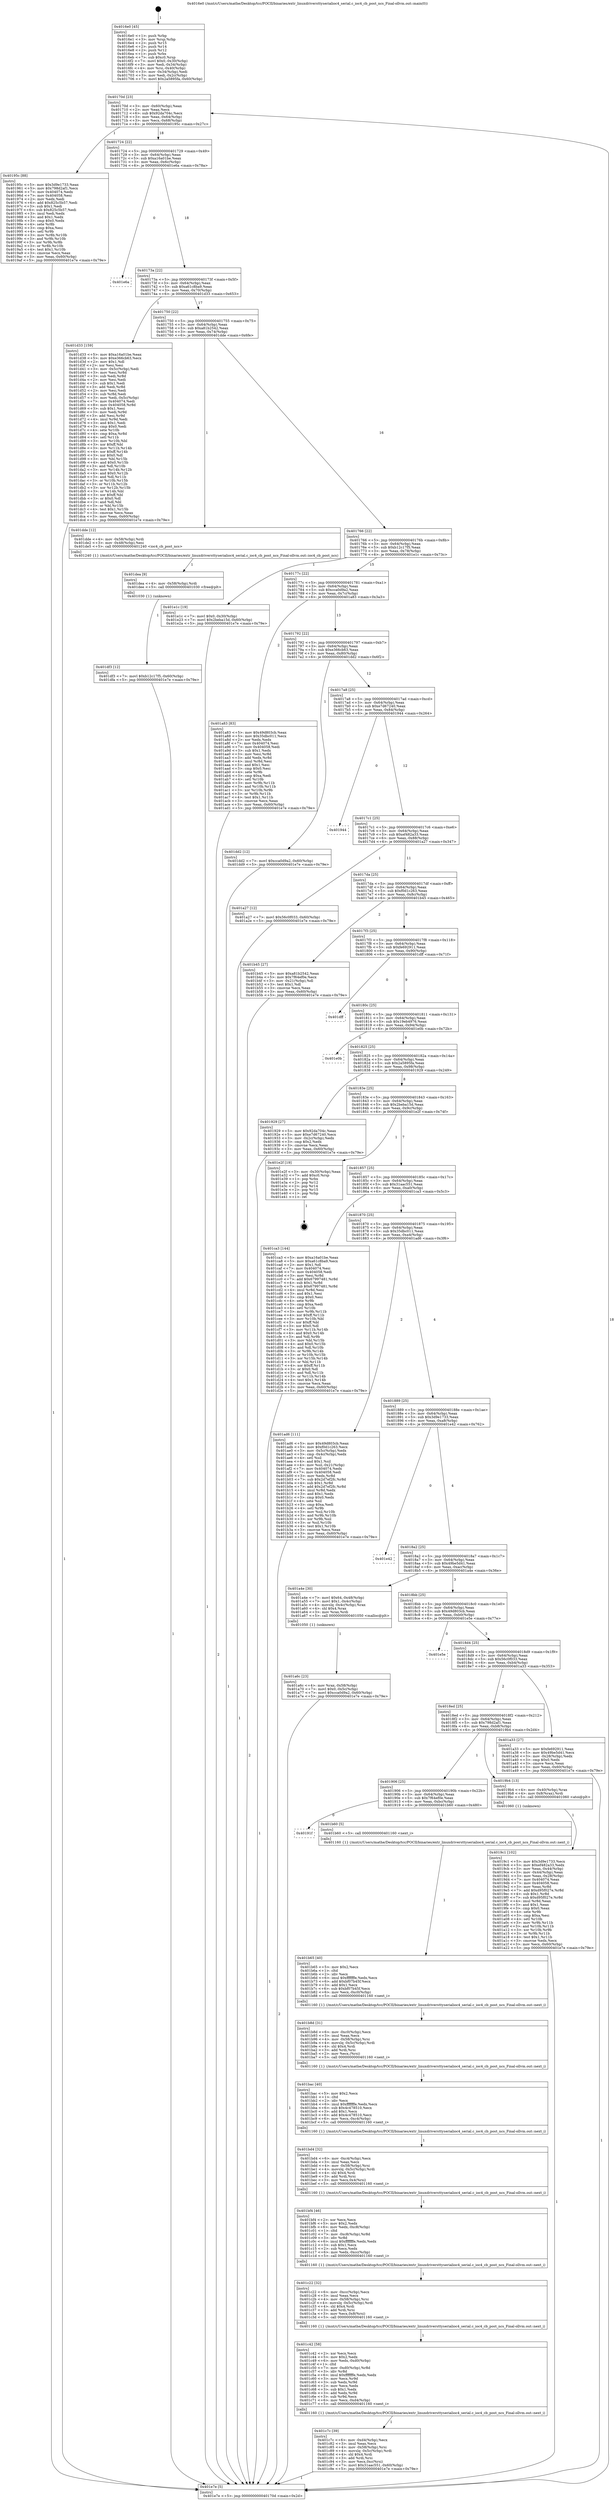 digraph "0x4016e0" {
  label = "0x4016e0 (/mnt/c/Users/mathe/Desktop/tcc/POCII/binaries/extr_linuxdriversttyserialioc4_serial.c_ioc4_cb_post_ncs_Final-ollvm.out::main(0))"
  labelloc = "t"
  node[shape=record]

  Entry [label="",width=0.3,height=0.3,shape=circle,fillcolor=black,style=filled]
  "0x40170d" [label="{
     0x40170d [23]\l
     | [instrs]\l
     &nbsp;&nbsp;0x40170d \<+3\>: mov -0x60(%rbp),%eax\l
     &nbsp;&nbsp;0x401710 \<+2\>: mov %eax,%ecx\l
     &nbsp;&nbsp;0x401712 \<+6\>: sub $0x92da704c,%ecx\l
     &nbsp;&nbsp;0x401718 \<+3\>: mov %eax,-0x64(%rbp)\l
     &nbsp;&nbsp;0x40171b \<+3\>: mov %ecx,-0x68(%rbp)\l
     &nbsp;&nbsp;0x40171e \<+6\>: je 000000000040195c \<main+0x27c\>\l
  }"]
  "0x40195c" [label="{
     0x40195c [88]\l
     | [instrs]\l
     &nbsp;&nbsp;0x40195c \<+5\>: mov $0x3d9e1733,%eax\l
     &nbsp;&nbsp;0x401961 \<+5\>: mov $0x798d2af1,%ecx\l
     &nbsp;&nbsp;0x401966 \<+7\>: mov 0x404074,%edx\l
     &nbsp;&nbsp;0x40196d \<+7\>: mov 0x404058,%esi\l
     &nbsp;&nbsp;0x401974 \<+2\>: mov %edx,%edi\l
     &nbsp;&nbsp;0x401976 \<+6\>: add $0x825c5b57,%edi\l
     &nbsp;&nbsp;0x40197c \<+3\>: sub $0x1,%edi\l
     &nbsp;&nbsp;0x40197f \<+6\>: sub $0x825c5b57,%edi\l
     &nbsp;&nbsp;0x401985 \<+3\>: imul %edi,%edx\l
     &nbsp;&nbsp;0x401988 \<+3\>: and $0x1,%edx\l
     &nbsp;&nbsp;0x40198b \<+3\>: cmp $0x0,%edx\l
     &nbsp;&nbsp;0x40198e \<+4\>: sete %r8b\l
     &nbsp;&nbsp;0x401992 \<+3\>: cmp $0xa,%esi\l
     &nbsp;&nbsp;0x401995 \<+4\>: setl %r9b\l
     &nbsp;&nbsp;0x401999 \<+3\>: mov %r8b,%r10b\l
     &nbsp;&nbsp;0x40199c \<+3\>: and %r9b,%r10b\l
     &nbsp;&nbsp;0x40199f \<+3\>: xor %r9b,%r8b\l
     &nbsp;&nbsp;0x4019a2 \<+3\>: or %r8b,%r10b\l
     &nbsp;&nbsp;0x4019a5 \<+4\>: test $0x1,%r10b\l
     &nbsp;&nbsp;0x4019a9 \<+3\>: cmovne %ecx,%eax\l
     &nbsp;&nbsp;0x4019ac \<+3\>: mov %eax,-0x60(%rbp)\l
     &nbsp;&nbsp;0x4019af \<+5\>: jmp 0000000000401e7e \<main+0x79e\>\l
  }"]
  "0x401724" [label="{
     0x401724 [22]\l
     | [instrs]\l
     &nbsp;&nbsp;0x401724 \<+5\>: jmp 0000000000401729 \<main+0x49\>\l
     &nbsp;&nbsp;0x401729 \<+3\>: mov -0x64(%rbp),%eax\l
     &nbsp;&nbsp;0x40172c \<+5\>: sub $0xa16a01be,%eax\l
     &nbsp;&nbsp;0x401731 \<+3\>: mov %eax,-0x6c(%rbp)\l
     &nbsp;&nbsp;0x401734 \<+6\>: je 0000000000401e6a \<main+0x78a\>\l
  }"]
  Exit [label="",width=0.3,height=0.3,shape=circle,fillcolor=black,style=filled,peripheries=2]
  "0x401e6a" [label="{
     0x401e6a\l
  }", style=dashed]
  "0x40173a" [label="{
     0x40173a [22]\l
     | [instrs]\l
     &nbsp;&nbsp;0x40173a \<+5\>: jmp 000000000040173f \<main+0x5f\>\l
     &nbsp;&nbsp;0x40173f \<+3\>: mov -0x64(%rbp),%eax\l
     &nbsp;&nbsp;0x401742 \<+5\>: sub $0xa61c8ba9,%eax\l
     &nbsp;&nbsp;0x401747 \<+3\>: mov %eax,-0x70(%rbp)\l
     &nbsp;&nbsp;0x40174a \<+6\>: je 0000000000401d33 \<main+0x653\>\l
  }"]
  "0x401df3" [label="{
     0x401df3 [12]\l
     | [instrs]\l
     &nbsp;&nbsp;0x401df3 \<+7\>: movl $0xb12c17f5,-0x60(%rbp)\l
     &nbsp;&nbsp;0x401dfa \<+5\>: jmp 0000000000401e7e \<main+0x79e\>\l
  }"]
  "0x401d33" [label="{
     0x401d33 [159]\l
     | [instrs]\l
     &nbsp;&nbsp;0x401d33 \<+5\>: mov $0xa16a01be,%eax\l
     &nbsp;&nbsp;0x401d38 \<+5\>: mov $0xe366cb63,%ecx\l
     &nbsp;&nbsp;0x401d3d \<+2\>: mov $0x1,%dl\l
     &nbsp;&nbsp;0x401d3f \<+2\>: xor %esi,%esi\l
     &nbsp;&nbsp;0x401d41 \<+3\>: mov -0x5c(%rbp),%edi\l
     &nbsp;&nbsp;0x401d44 \<+3\>: mov %esi,%r8d\l
     &nbsp;&nbsp;0x401d47 \<+3\>: sub %edi,%r8d\l
     &nbsp;&nbsp;0x401d4a \<+2\>: mov %esi,%edi\l
     &nbsp;&nbsp;0x401d4c \<+3\>: sub $0x1,%edi\l
     &nbsp;&nbsp;0x401d4f \<+3\>: add %edi,%r8d\l
     &nbsp;&nbsp;0x401d52 \<+2\>: mov %esi,%edi\l
     &nbsp;&nbsp;0x401d54 \<+3\>: sub %r8d,%edi\l
     &nbsp;&nbsp;0x401d57 \<+3\>: mov %edi,-0x5c(%rbp)\l
     &nbsp;&nbsp;0x401d5a \<+7\>: mov 0x404074,%edi\l
     &nbsp;&nbsp;0x401d61 \<+8\>: mov 0x404058,%r8d\l
     &nbsp;&nbsp;0x401d69 \<+3\>: sub $0x1,%esi\l
     &nbsp;&nbsp;0x401d6c \<+3\>: mov %edi,%r9d\l
     &nbsp;&nbsp;0x401d6f \<+3\>: add %esi,%r9d\l
     &nbsp;&nbsp;0x401d72 \<+4\>: imul %r9d,%edi\l
     &nbsp;&nbsp;0x401d76 \<+3\>: and $0x1,%edi\l
     &nbsp;&nbsp;0x401d79 \<+3\>: cmp $0x0,%edi\l
     &nbsp;&nbsp;0x401d7c \<+4\>: sete %r10b\l
     &nbsp;&nbsp;0x401d80 \<+4\>: cmp $0xa,%r8d\l
     &nbsp;&nbsp;0x401d84 \<+4\>: setl %r11b\l
     &nbsp;&nbsp;0x401d88 \<+3\>: mov %r10b,%bl\l
     &nbsp;&nbsp;0x401d8b \<+3\>: xor $0xff,%bl\l
     &nbsp;&nbsp;0x401d8e \<+3\>: mov %r11b,%r14b\l
     &nbsp;&nbsp;0x401d91 \<+4\>: xor $0xff,%r14b\l
     &nbsp;&nbsp;0x401d95 \<+3\>: xor $0x0,%dl\l
     &nbsp;&nbsp;0x401d98 \<+3\>: mov %bl,%r15b\l
     &nbsp;&nbsp;0x401d9b \<+4\>: and $0x0,%r15b\l
     &nbsp;&nbsp;0x401d9f \<+3\>: and %dl,%r10b\l
     &nbsp;&nbsp;0x401da2 \<+3\>: mov %r14b,%r12b\l
     &nbsp;&nbsp;0x401da5 \<+4\>: and $0x0,%r12b\l
     &nbsp;&nbsp;0x401da9 \<+3\>: and %dl,%r11b\l
     &nbsp;&nbsp;0x401dac \<+3\>: or %r10b,%r15b\l
     &nbsp;&nbsp;0x401daf \<+3\>: or %r11b,%r12b\l
     &nbsp;&nbsp;0x401db2 \<+3\>: xor %r12b,%r15b\l
     &nbsp;&nbsp;0x401db5 \<+3\>: or %r14b,%bl\l
     &nbsp;&nbsp;0x401db8 \<+3\>: xor $0xff,%bl\l
     &nbsp;&nbsp;0x401dbb \<+3\>: or $0x0,%dl\l
     &nbsp;&nbsp;0x401dbe \<+2\>: and %dl,%bl\l
     &nbsp;&nbsp;0x401dc0 \<+3\>: or %bl,%r15b\l
     &nbsp;&nbsp;0x401dc3 \<+4\>: test $0x1,%r15b\l
     &nbsp;&nbsp;0x401dc7 \<+3\>: cmovne %ecx,%eax\l
     &nbsp;&nbsp;0x401dca \<+3\>: mov %eax,-0x60(%rbp)\l
     &nbsp;&nbsp;0x401dcd \<+5\>: jmp 0000000000401e7e \<main+0x79e\>\l
  }"]
  "0x401750" [label="{
     0x401750 [22]\l
     | [instrs]\l
     &nbsp;&nbsp;0x401750 \<+5\>: jmp 0000000000401755 \<main+0x75\>\l
     &nbsp;&nbsp;0x401755 \<+3\>: mov -0x64(%rbp),%eax\l
     &nbsp;&nbsp;0x401758 \<+5\>: sub $0xa81b2542,%eax\l
     &nbsp;&nbsp;0x40175d \<+3\>: mov %eax,-0x74(%rbp)\l
     &nbsp;&nbsp;0x401760 \<+6\>: je 0000000000401dde \<main+0x6fe\>\l
  }"]
  "0x401dea" [label="{
     0x401dea [9]\l
     | [instrs]\l
     &nbsp;&nbsp;0x401dea \<+4\>: mov -0x58(%rbp),%rdi\l
     &nbsp;&nbsp;0x401dee \<+5\>: call 0000000000401030 \<free@plt\>\l
     | [calls]\l
     &nbsp;&nbsp;0x401030 \{1\} (unknown)\l
  }"]
  "0x401dde" [label="{
     0x401dde [12]\l
     | [instrs]\l
     &nbsp;&nbsp;0x401dde \<+4\>: mov -0x58(%rbp),%rdi\l
     &nbsp;&nbsp;0x401de2 \<+3\>: mov -0x48(%rbp),%esi\l
     &nbsp;&nbsp;0x401de5 \<+5\>: call 0000000000401240 \<ioc4_cb_post_ncs\>\l
     | [calls]\l
     &nbsp;&nbsp;0x401240 \{1\} (/mnt/c/Users/mathe/Desktop/tcc/POCII/binaries/extr_linuxdriversttyserialioc4_serial.c_ioc4_cb_post_ncs_Final-ollvm.out::ioc4_cb_post_ncs)\l
  }"]
  "0x401766" [label="{
     0x401766 [22]\l
     | [instrs]\l
     &nbsp;&nbsp;0x401766 \<+5\>: jmp 000000000040176b \<main+0x8b\>\l
     &nbsp;&nbsp;0x40176b \<+3\>: mov -0x64(%rbp),%eax\l
     &nbsp;&nbsp;0x40176e \<+5\>: sub $0xb12c17f5,%eax\l
     &nbsp;&nbsp;0x401773 \<+3\>: mov %eax,-0x78(%rbp)\l
     &nbsp;&nbsp;0x401776 \<+6\>: je 0000000000401e1c \<main+0x73c\>\l
  }"]
  "0x401c7c" [label="{
     0x401c7c [39]\l
     | [instrs]\l
     &nbsp;&nbsp;0x401c7c \<+6\>: mov -0xd4(%rbp),%ecx\l
     &nbsp;&nbsp;0x401c82 \<+3\>: imul %eax,%ecx\l
     &nbsp;&nbsp;0x401c85 \<+4\>: mov -0x58(%rbp),%rsi\l
     &nbsp;&nbsp;0x401c89 \<+4\>: movslq -0x5c(%rbp),%rdi\l
     &nbsp;&nbsp;0x401c8d \<+4\>: shl $0x4,%rdi\l
     &nbsp;&nbsp;0x401c91 \<+3\>: add %rdi,%rsi\l
     &nbsp;&nbsp;0x401c94 \<+3\>: mov %ecx,0xc(%rsi)\l
     &nbsp;&nbsp;0x401c97 \<+7\>: movl $0x31aac551,-0x60(%rbp)\l
     &nbsp;&nbsp;0x401c9e \<+5\>: jmp 0000000000401e7e \<main+0x79e\>\l
  }"]
  "0x401e1c" [label="{
     0x401e1c [19]\l
     | [instrs]\l
     &nbsp;&nbsp;0x401e1c \<+7\>: movl $0x0,-0x30(%rbp)\l
     &nbsp;&nbsp;0x401e23 \<+7\>: movl $0x2beba15d,-0x60(%rbp)\l
     &nbsp;&nbsp;0x401e2a \<+5\>: jmp 0000000000401e7e \<main+0x79e\>\l
  }"]
  "0x40177c" [label="{
     0x40177c [22]\l
     | [instrs]\l
     &nbsp;&nbsp;0x40177c \<+5\>: jmp 0000000000401781 \<main+0xa1\>\l
     &nbsp;&nbsp;0x401781 \<+3\>: mov -0x64(%rbp),%eax\l
     &nbsp;&nbsp;0x401784 \<+5\>: sub $0xcca0d9a2,%eax\l
     &nbsp;&nbsp;0x401789 \<+3\>: mov %eax,-0x7c(%rbp)\l
     &nbsp;&nbsp;0x40178c \<+6\>: je 0000000000401a83 \<main+0x3a3\>\l
  }"]
  "0x401c42" [label="{
     0x401c42 [58]\l
     | [instrs]\l
     &nbsp;&nbsp;0x401c42 \<+2\>: xor %ecx,%ecx\l
     &nbsp;&nbsp;0x401c44 \<+5\>: mov $0x2,%edx\l
     &nbsp;&nbsp;0x401c49 \<+6\>: mov %edx,-0xd0(%rbp)\l
     &nbsp;&nbsp;0x401c4f \<+1\>: cltd\l
     &nbsp;&nbsp;0x401c50 \<+7\>: mov -0xd0(%rbp),%r8d\l
     &nbsp;&nbsp;0x401c57 \<+3\>: idiv %r8d\l
     &nbsp;&nbsp;0x401c5a \<+6\>: imul $0xfffffffe,%edx,%edx\l
     &nbsp;&nbsp;0x401c60 \<+3\>: mov %ecx,%r9d\l
     &nbsp;&nbsp;0x401c63 \<+3\>: sub %edx,%r9d\l
     &nbsp;&nbsp;0x401c66 \<+2\>: mov %ecx,%edx\l
     &nbsp;&nbsp;0x401c68 \<+3\>: sub $0x1,%edx\l
     &nbsp;&nbsp;0x401c6b \<+3\>: add %edx,%r9d\l
     &nbsp;&nbsp;0x401c6e \<+3\>: sub %r9d,%ecx\l
     &nbsp;&nbsp;0x401c71 \<+6\>: mov %ecx,-0xd4(%rbp)\l
     &nbsp;&nbsp;0x401c77 \<+5\>: call 0000000000401160 \<next_i\>\l
     | [calls]\l
     &nbsp;&nbsp;0x401160 \{1\} (/mnt/c/Users/mathe/Desktop/tcc/POCII/binaries/extr_linuxdriversttyserialioc4_serial.c_ioc4_cb_post_ncs_Final-ollvm.out::next_i)\l
  }"]
  "0x401a83" [label="{
     0x401a83 [83]\l
     | [instrs]\l
     &nbsp;&nbsp;0x401a83 \<+5\>: mov $0x49d803cb,%eax\l
     &nbsp;&nbsp;0x401a88 \<+5\>: mov $0x35dbc011,%ecx\l
     &nbsp;&nbsp;0x401a8d \<+2\>: xor %edx,%edx\l
     &nbsp;&nbsp;0x401a8f \<+7\>: mov 0x404074,%esi\l
     &nbsp;&nbsp;0x401a96 \<+7\>: mov 0x404058,%edi\l
     &nbsp;&nbsp;0x401a9d \<+3\>: sub $0x1,%edx\l
     &nbsp;&nbsp;0x401aa0 \<+3\>: mov %esi,%r8d\l
     &nbsp;&nbsp;0x401aa3 \<+3\>: add %edx,%r8d\l
     &nbsp;&nbsp;0x401aa6 \<+4\>: imul %r8d,%esi\l
     &nbsp;&nbsp;0x401aaa \<+3\>: and $0x1,%esi\l
     &nbsp;&nbsp;0x401aad \<+3\>: cmp $0x0,%esi\l
     &nbsp;&nbsp;0x401ab0 \<+4\>: sete %r9b\l
     &nbsp;&nbsp;0x401ab4 \<+3\>: cmp $0xa,%edi\l
     &nbsp;&nbsp;0x401ab7 \<+4\>: setl %r10b\l
     &nbsp;&nbsp;0x401abb \<+3\>: mov %r9b,%r11b\l
     &nbsp;&nbsp;0x401abe \<+3\>: and %r10b,%r11b\l
     &nbsp;&nbsp;0x401ac1 \<+3\>: xor %r10b,%r9b\l
     &nbsp;&nbsp;0x401ac4 \<+3\>: or %r9b,%r11b\l
     &nbsp;&nbsp;0x401ac7 \<+4\>: test $0x1,%r11b\l
     &nbsp;&nbsp;0x401acb \<+3\>: cmovne %ecx,%eax\l
     &nbsp;&nbsp;0x401ace \<+3\>: mov %eax,-0x60(%rbp)\l
     &nbsp;&nbsp;0x401ad1 \<+5\>: jmp 0000000000401e7e \<main+0x79e\>\l
  }"]
  "0x401792" [label="{
     0x401792 [22]\l
     | [instrs]\l
     &nbsp;&nbsp;0x401792 \<+5\>: jmp 0000000000401797 \<main+0xb7\>\l
     &nbsp;&nbsp;0x401797 \<+3\>: mov -0x64(%rbp),%eax\l
     &nbsp;&nbsp;0x40179a \<+5\>: sub $0xe366cb63,%eax\l
     &nbsp;&nbsp;0x40179f \<+3\>: mov %eax,-0x80(%rbp)\l
     &nbsp;&nbsp;0x4017a2 \<+6\>: je 0000000000401dd2 \<main+0x6f2\>\l
  }"]
  "0x401c22" [label="{
     0x401c22 [32]\l
     | [instrs]\l
     &nbsp;&nbsp;0x401c22 \<+6\>: mov -0xcc(%rbp),%ecx\l
     &nbsp;&nbsp;0x401c28 \<+3\>: imul %eax,%ecx\l
     &nbsp;&nbsp;0x401c2b \<+4\>: mov -0x58(%rbp),%rsi\l
     &nbsp;&nbsp;0x401c2f \<+4\>: movslq -0x5c(%rbp),%rdi\l
     &nbsp;&nbsp;0x401c33 \<+4\>: shl $0x4,%rdi\l
     &nbsp;&nbsp;0x401c37 \<+3\>: add %rdi,%rsi\l
     &nbsp;&nbsp;0x401c3a \<+3\>: mov %ecx,0x8(%rsi)\l
     &nbsp;&nbsp;0x401c3d \<+5\>: call 0000000000401160 \<next_i\>\l
     | [calls]\l
     &nbsp;&nbsp;0x401160 \{1\} (/mnt/c/Users/mathe/Desktop/tcc/POCII/binaries/extr_linuxdriversttyserialioc4_serial.c_ioc4_cb_post_ncs_Final-ollvm.out::next_i)\l
  }"]
  "0x401dd2" [label="{
     0x401dd2 [12]\l
     | [instrs]\l
     &nbsp;&nbsp;0x401dd2 \<+7\>: movl $0xcca0d9a2,-0x60(%rbp)\l
     &nbsp;&nbsp;0x401dd9 \<+5\>: jmp 0000000000401e7e \<main+0x79e\>\l
  }"]
  "0x4017a8" [label="{
     0x4017a8 [25]\l
     | [instrs]\l
     &nbsp;&nbsp;0x4017a8 \<+5\>: jmp 00000000004017ad \<main+0xcd\>\l
     &nbsp;&nbsp;0x4017ad \<+3\>: mov -0x64(%rbp),%eax\l
     &nbsp;&nbsp;0x4017b0 \<+5\>: sub $0xe7d67240,%eax\l
     &nbsp;&nbsp;0x4017b5 \<+6\>: mov %eax,-0x84(%rbp)\l
     &nbsp;&nbsp;0x4017bb \<+6\>: je 0000000000401944 \<main+0x264\>\l
  }"]
  "0x401bf4" [label="{
     0x401bf4 [46]\l
     | [instrs]\l
     &nbsp;&nbsp;0x401bf4 \<+2\>: xor %ecx,%ecx\l
     &nbsp;&nbsp;0x401bf6 \<+5\>: mov $0x2,%edx\l
     &nbsp;&nbsp;0x401bfb \<+6\>: mov %edx,-0xc8(%rbp)\l
     &nbsp;&nbsp;0x401c01 \<+1\>: cltd\l
     &nbsp;&nbsp;0x401c02 \<+7\>: mov -0xc8(%rbp),%r8d\l
     &nbsp;&nbsp;0x401c09 \<+3\>: idiv %r8d\l
     &nbsp;&nbsp;0x401c0c \<+6\>: imul $0xfffffffe,%edx,%edx\l
     &nbsp;&nbsp;0x401c12 \<+3\>: sub $0x1,%ecx\l
     &nbsp;&nbsp;0x401c15 \<+2\>: sub %ecx,%edx\l
     &nbsp;&nbsp;0x401c17 \<+6\>: mov %edx,-0xcc(%rbp)\l
     &nbsp;&nbsp;0x401c1d \<+5\>: call 0000000000401160 \<next_i\>\l
     | [calls]\l
     &nbsp;&nbsp;0x401160 \{1\} (/mnt/c/Users/mathe/Desktop/tcc/POCII/binaries/extr_linuxdriversttyserialioc4_serial.c_ioc4_cb_post_ncs_Final-ollvm.out::next_i)\l
  }"]
  "0x401944" [label="{
     0x401944\l
  }", style=dashed]
  "0x4017c1" [label="{
     0x4017c1 [25]\l
     | [instrs]\l
     &nbsp;&nbsp;0x4017c1 \<+5\>: jmp 00000000004017c6 \<main+0xe6\>\l
     &nbsp;&nbsp;0x4017c6 \<+3\>: mov -0x64(%rbp),%eax\l
     &nbsp;&nbsp;0x4017c9 \<+5\>: sub $0xef482a33,%eax\l
     &nbsp;&nbsp;0x4017ce \<+6\>: mov %eax,-0x88(%rbp)\l
     &nbsp;&nbsp;0x4017d4 \<+6\>: je 0000000000401a27 \<main+0x347\>\l
  }"]
  "0x401bd4" [label="{
     0x401bd4 [32]\l
     | [instrs]\l
     &nbsp;&nbsp;0x401bd4 \<+6\>: mov -0xc4(%rbp),%ecx\l
     &nbsp;&nbsp;0x401bda \<+3\>: imul %eax,%ecx\l
     &nbsp;&nbsp;0x401bdd \<+4\>: mov -0x58(%rbp),%rsi\l
     &nbsp;&nbsp;0x401be1 \<+4\>: movslq -0x5c(%rbp),%rdi\l
     &nbsp;&nbsp;0x401be5 \<+4\>: shl $0x4,%rdi\l
     &nbsp;&nbsp;0x401be9 \<+3\>: add %rdi,%rsi\l
     &nbsp;&nbsp;0x401bec \<+3\>: mov %ecx,0x4(%rsi)\l
     &nbsp;&nbsp;0x401bef \<+5\>: call 0000000000401160 \<next_i\>\l
     | [calls]\l
     &nbsp;&nbsp;0x401160 \{1\} (/mnt/c/Users/mathe/Desktop/tcc/POCII/binaries/extr_linuxdriversttyserialioc4_serial.c_ioc4_cb_post_ncs_Final-ollvm.out::next_i)\l
  }"]
  "0x401a27" [label="{
     0x401a27 [12]\l
     | [instrs]\l
     &nbsp;&nbsp;0x401a27 \<+7\>: movl $0x56c0f033,-0x60(%rbp)\l
     &nbsp;&nbsp;0x401a2e \<+5\>: jmp 0000000000401e7e \<main+0x79e\>\l
  }"]
  "0x4017da" [label="{
     0x4017da [25]\l
     | [instrs]\l
     &nbsp;&nbsp;0x4017da \<+5\>: jmp 00000000004017df \<main+0xff\>\l
     &nbsp;&nbsp;0x4017df \<+3\>: mov -0x64(%rbp),%eax\l
     &nbsp;&nbsp;0x4017e2 \<+5\>: sub $0xf0d1c263,%eax\l
     &nbsp;&nbsp;0x4017e7 \<+6\>: mov %eax,-0x8c(%rbp)\l
     &nbsp;&nbsp;0x4017ed \<+6\>: je 0000000000401b45 \<main+0x465\>\l
  }"]
  "0x401bac" [label="{
     0x401bac [40]\l
     | [instrs]\l
     &nbsp;&nbsp;0x401bac \<+5\>: mov $0x2,%ecx\l
     &nbsp;&nbsp;0x401bb1 \<+1\>: cltd\l
     &nbsp;&nbsp;0x401bb2 \<+2\>: idiv %ecx\l
     &nbsp;&nbsp;0x401bb4 \<+6\>: imul $0xfffffffe,%edx,%ecx\l
     &nbsp;&nbsp;0x401bba \<+6\>: sub $0x4c478510,%ecx\l
     &nbsp;&nbsp;0x401bc0 \<+3\>: add $0x1,%ecx\l
     &nbsp;&nbsp;0x401bc3 \<+6\>: add $0x4c478510,%ecx\l
     &nbsp;&nbsp;0x401bc9 \<+6\>: mov %ecx,-0xc4(%rbp)\l
     &nbsp;&nbsp;0x401bcf \<+5\>: call 0000000000401160 \<next_i\>\l
     | [calls]\l
     &nbsp;&nbsp;0x401160 \{1\} (/mnt/c/Users/mathe/Desktop/tcc/POCII/binaries/extr_linuxdriversttyserialioc4_serial.c_ioc4_cb_post_ncs_Final-ollvm.out::next_i)\l
  }"]
  "0x401b45" [label="{
     0x401b45 [27]\l
     | [instrs]\l
     &nbsp;&nbsp;0x401b45 \<+5\>: mov $0xa81b2542,%eax\l
     &nbsp;&nbsp;0x401b4a \<+5\>: mov $0x7f64ef0e,%ecx\l
     &nbsp;&nbsp;0x401b4f \<+3\>: mov -0x21(%rbp),%dl\l
     &nbsp;&nbsp;0x401b52 \<+3\>: test $0x1,%dl\l
     &nbsp;&nbsp;0x401b55 \<+3\>: cmovne %ecx,%eax\l
     &nbsp;&nbsp;0x401b58 \<+3\>: mov %eax,-0x60(%rbp)\l
     &nbsp;&nbsp;0x401b5b \<+5\>: jmp 0000000000401e7e \<main+0x79e\>\l
  }"]
  "0x4017f3" [label="{
     0x4017f3 [25]\l
     | [instrs]\l
     &nbsp;&nbsp;0x4017f3 \<+5\>: jmp 00000000004017f8 \<main+0x118\>\l
     &nbsp;&nbsp;0x4017f8 \<+3\>: mov -0x64(%rbp),%eax\l
     &nbsp;&nbsp;0x4017fb \<+5\>: sub $0xfe692911,%eax\l
     &nbsp;&nbsp;0x401800 \<+6\>: mov %eax,-0x90(%rbp)\l
     &nbsp;&nbsp;0x401806 \<+6\>: je 0000000000401dff \<main+0x71f\>\l
  }"]
  "0x401b8d" [label="{
     0x401b8d [31]\l
     | [instrs]\l
     &nbsp;&nbsp;0x401b8d \<+6\>: mov -0xc0(%rbp),%ecx\l
     &nbsp;&nbsp;0x401b93 \<+3\>: imul %eax,%ecx\l
     &nbsp;&nbsp;0x401b96 \<+4\>: mov -0x58(%rbp),%rsi\l
     &nbsp;&nbsp;0x401b9a \<+4\>: movslq -0x5c(%rbp),%rdi\l
     &nbsp;&nbsp;0x401b9e \<+4\>: shl $0x4,%rdi\l
     &nbsp;&nbsp;0x401ba2 \<+3\>: add %rdi,%rsi\l
     &nbsp;&nbsp;0x401ba5 \<+2\>: mov %ecx,(%rsi)\l
     &nbsp;&nbsp;0x401ba7 \<+5\>: call 0000000000401160 \<next_i\>\l
     | [calls]\l
     &nbsp;&nbsp;0x401160 \{1\} (/mnt/c/Users/mathe/Desktop/tcc/POCII/binaries/extr_linuxdriversttyserialioc4_serial.c_ioc4_cb_post_ncs_Final-ollvm.out::next_i)\l
  }"]
  "0x401dff" [label="{
     0x401dff\l
  }", style=dashed]
  "0x40180c" [label="{
     0x40180c [25]\l
     | [instrs]\l
     &nbsp;&nbsp;0x40180c \<+5\>: jmp 0000000000401811 \<main+0x131\>\l
     &nbsp;&nbsp;0x401811 \<+3\>: mov -0x64(%rbp),%eax\l
     &nbsp;&nbsp;0x401814 \<+5\>: sub $0x19eb4976,%eax\l
     &nbsp;&nbsp;0x401819 \<+6\>: mov %eax,-0x94(%rbp)\l
     &nbsp;&nbsp;0x40181f \<+6\>: je 0000000000401e0b \<main+0x72b\>\l
  }"]
  "0x401b65" [label="{
     0x401b65 [40]\l
     | [instrs]\l
     &nbsp;&nbsp;0x401b65 \<+5\>: mov $0x2,%ecx\l
     &nbsp;&nbsp;0x401b6a \<+1\>: cltd\l
     &nbsp;&nbsp;0x401b6b \<+2\>: idiv %ecx\l
     &nbsp;&nbsp;0x401b6d \<+6\>: imul $0xfffffffe,%edx,%ecx\l
     &nbsp;&nbsp;0x401b73 \<+6\>: add $0xbf07b45f,%ecx\l
     &nbsp;&nbsp;0x401b79 \<+3\>: add $0x1,%ecx\l
     &nbsp;&nbsp;0x401b7c \<+6\>: sub $0xbf07b45f,%ecx\l
     &nbsp;&nbsp;0x401b82 \<+6\>: mov %ecx,-0xc0(%rbp)\l
     &nbsp;&nbsp;0x401b88 \<+5\>: call 0000000000401160 \<next_i\>\l
     | [calls]\l
     &nbsp;&nbsp;0x401160 \{1\} (/mnt/c/Users/mathe/Desktop/tcc/POCII/binaries/extr_linuxdriversttyserialioc4_serial.c_ioc4_cb_post_ncs_Final-ollvm.out::next_i)\l
  }"]
  "0x401e0b" [label="{
     0x401e0b\l
  }", style=dashed]
  "0x401825" [label="{
     0x401825 [25]\l
     | [instrs]\l
     &nbsp;&nbsp;0x401825 \<+5\>: jmp 000000000040182a \<main+0x14a\>\l
     &nbsp;&nbsp;0x40182a \<+3\>: mov -0x64(%rbp),%eax\l
     &nbsp;&nbsp;0x40182d \<+5\>: sub $0x2a5895fa,%eax\l
     &nbsp;&nbsp;0x401832 \<+6\>: mov %eax,-0x98(%rbp)\l
     &nbsp;&nbsp;0x401838 \<+6\>: je 0000000000401929 \<main+0x249\>\l
  }"]
  "0x40191f" [label="{
     0x40191f\l
  }", style=dashed]
  "0x401929" [label="{
     0x401929 [27]\l
     | [instrs]\l
     &nbsp;&nbsp;0x401929 \<+5\>: mov $0x92da704c,%eax\l
     &nbsp;&nbsp;0x40192e \<+5\>: mov $0xe7d67240,%ecx\l
     &nbsp;&nbsp;0x401933 \<+3\>: mov -0x2c(%rbp),%edx\l
     &nbsp;&nbsp;0x401936 \<+3\>: cmp $0x2,%edx\l
     &nbsp;&nbsp;0x401939 \<+3\>: cmovne %ecx,%eax\l
     &nbsp;&nbsp;0x40193c \<+3\>: mov %eax,-0x60(%rbp)\l
     &nbsp;&nbsp;0x40193f \<+5\>: jmp 0000000000401e7e \<main+0x79e\>\l
  }"]
  "0x40183e" [label="{
     0x40183e [25]\l
     | [instrs]\l
     &nbsp;&nbsp;0x40183e \<+5\>: jmp 0000000000401843 \<main+0x163\>\l
     &nbsp;&nbsp;0x401843 \<+3\>: mov -0x64(%rbp),%eax\l
     &nbsp;&nbsp;0x401846 \<+5\>: sub $0x2beba15d,%eax\l
     &nbsp;&nbsp;0x40184b \<+6\>: mov %eax,-0x9c(%rbp)\l
     &nbsp;&nbsp;0x401851 \<+6\>: je 0000000000401e2f \<main+0x74f\>\l
  }"]
  "0x401e7e" [label="{
     0x401e7e [5]\l
     | [instrs]\l
     &nbsp;&nbsp;0x401e7e \<+5\>: jmp 000000000040170d \<main+0x2d\>\l
  }"]
  "0x4016e0" [label="{
     0x4016e0 [45]\l
     | [instrs]\l
     &nbsp;&nbsp;0x4016e0 \<+1\>: push %rbp\l
     &nbsp;&nbsp;0x4016e1 \<+3\>: mov %rsp,%rbp\l
     &nbsp;&nbsp;0x4016e4 \<+2\>: push %r15\l
     &nbsp;&nbsp;0x4016e6 \<+2\>: push %r14\l
     &nbsp;&nbsp;0x4016e8 \<+2\>: push %r12\l
     &nbsp;&nbsp;0x4016ea \<+1\>: push %rbx\l
     &nbsp;&nbsp;0x4016eb \<+7\>: sub $0xc0,%rsp\l
     &nbsp;&nbsp;0x4016f2 \<+7\>: movl $0x0,-0x30(%rbp)\l
     &nbsp;&nbsp;0x4016f9 \<+3\>: mov %edi,-0x34(%rbp)\l
     &nbsp;&nbsp;0x4016fc \<+4\>: mov %rsi,-0x40(%rbp)\l
     &nbsp;&nbsp;0x401700 \<+3\>: mov -0x34(%rbp),%edi\l
     &nbsp;&nbsp;0x401703 \<+3\>: mov %edi,-0x2c(%rbp)\l
     &nbsp;&nbsp;0x401706 \<+7\>: movl $0x2a5895fa,-0x60(%rbp)\l
  }"]
  "0x401b60" [label="{
     0x401b60 [5]\l
     | [instrs]\l
     &nbsp;&nbsp;0x401b60 \<+5\>: call 0000000000401160 \<next_i\>\l
     | [calls]\l
     &nbsp;&nbsp;0x401160 \{1\} (/mnt/c/Users/mathe/Desktop/tcc/POCII/binaries/extr_linuxdriversttyserialioc4_serial.c_ioc4_cb_post_ncs_Final-ollvm.out::next_i)\l
  }"]
  "0x401e2f" [label="{
     0x401e2f [19]\l
     | [instrs]\l
     &nbsp;&nbsp;0x401e2f \<+3\>: mov -0x30(%rbp),%eax\l
     &nbsp;&nbsp;0x401e32 \<+7\>: add $0xc0,%rsp\l
     &nbsp;&nbsp;0x401e39 \<+1\>: pop %rbx\l
     &nbsp;&nbsp;0x401e3a \<+2\>: pop %r12\l
     &nbsp;&nbsp;0x401e3c \<+2\>: pop %r14\l
     &nbsp;&nbsp;0x401e3e \<+2\>: pop %r15\l
     &nbsp;&nbsp;0x401e40 \<+1\>: pop %rbp\l
     &nbsp;&nbsp;0x401e41 \<+1\>: ret\l
  }"]
  "0x401857" [label="{
     0x401857 [25]\l
     | [instrs]\l
     &nbsp;&nbsp;0x401857 \<+5\>: jmp 000000000040185c \<main+0x17c\>\l
     &nbsp;&nbsp;0x40185c \<+3\>: mov -0x64(%rbp),%eax\l
     &nbsp;&nbsp;0x40185f \<+5\>: sub $0x31aac551,%eax\l
     &nbsp;&nbsp;0x401864 \<+6\>: mov %eax,-0xa0(%rbp)\l
     &nbsp;&nbsp;0x40186a \<+6\>: je 0000000000401ca3 \<main+0x5c3\>\l
  }"]
  "0x401a6c" [label="{
     0x401a6c [23]\l
     | [instrs]\l
     &nbsp;&nbsp;0x401a6c \<+4\>: mov %rax,-0x58(%rbp)\l
     &nbsp;&nbsp;0x401a70 \<+7\>: movl $0x0,-0x5c(%rbp)\l
     &nbsp;&nbsp;0x401a77 \<+7\>: movl $0xcca0d9a2,-0x60(%rbp)\l
     &nbsp;&nbsp;0x401a7e \<+5\>: jmp 0000000000401e7e \<main+0x79e\>\l
  }"]
  "0x401ca3" [label="{
     0x401ca3 [144]\l
     | [instrs]\l
     &nbsp;&nbsp;0x401ca3 \<+5\>: mov $0xa16a01be,%eax\l
     &nbsp;&nbsp;0x401ca8 \<+5\>: mov $0xa61c8ba9,%ecx\l
     &nbsp;&nbsp;0x401cad \<+2\>: mov $0x1,%dl\l
     &nbsp;&nbsp;0x401caf \<+7\>: mov 0x404074,%esi\l
     &nbsp;&nbsp;0x401cb6 \<+7\>: mov 0x404058,%edi\l
     &nbsp;&nbsp;0x401cbd \<+3\>: mov %esi,%r8d\l
     &nbsp;&nbsp;0x401cc0 \<+7\>: add $0x67997481,%r8d\l
     &nbsp;&nbsp;0x401cc7 \<+4\>: sub $0x1,%r8d\l
     &nbsp;&nbsp;0x401ccb \<+7\>: sub $0x67997481,%r8d\l
     &nbsp;&nbsp;0x401cd2 \<+4\>: imul %r8d,%esi\l
     &nbsp;&nbsp;0x401cd6 \<+3\>: and $0x1,%esi\l
     &nbsp;&nbsp;0x401cd9 \<+3\>: cmp $0x0,%esi\l
     &nbsp;&nbsp;0x401cdc \<+4\>: sete %r9b\l
     &nbsp;&nbsp;0x401ce0 \<+3\>: cmp $0xa,%edi\l
     &nbsp;&nbsp;0x401ce3 \<+4\>: setl %r10b\l
     &nbsp;&nbsp;0x401ce7 \<+3\>: mov %r9b,%r11b\l
     &nbsp;&nbsp;0x401cea \<+4\>: xor $0xff,%r11b\l
     &nbsp;&nbsp;0x401cee \<+3\>: mov %r10b,%bl\l
     &nbsp;&nbsp;0x401cf1 \<+3\>: xor $0xff,%bl\l
     &nbsp;&nbsp;0x401cf4 \<+3\>: xor $0x0,%dl\l
     &nbsp;&nbsp;0x401cf7 \<+3\>: mov %r11b,%r14b\l
     &nbsp;&nbsp;0x401cfa \<+4\>: and $0x0,%r14b\l
     &nbsp;&nbsp;0x401cfe \<+3\>: and %dl,%r9b\l
     &nbsp;&nbsp;0x401d01 \<+3\>: mov %bl,%r15b\l
     &nbsp;&nbsp;0x401d04 \<+4\>: and $0x0,%r15b\l
     &nbsp;&nbsp;0x401d08 \<+3\>: and %dl,%r10b\l
     &nbsp;&nbsp;0x401d0b \<+3\>: or %r9b,%r14b\l
     &nbsp;&nbsp;0x401d0e \<+3\>: or %r10b,%r15b\l
     &nbsp;&nbsp;0x401d11 \<+3\>: xor %r15b,%r14b\l
     &nbsp;&nbsp;0x401d14 \<+3\>: or %bl,%r11b\l
     &nbsp;&nbsp;0x401d17 \<+4\>: xor $0xff,%r11b\l
     &nbsp;&nbsp;0x401d1b \<+3\>: or $0x0,%dl\l
     &nbsp;&nbsp;0x401d1e \<+3\>: and %dl,%r11b\l
     &nbsp;&nbsp;0x401d21 \<+3\>: or %r11b,%r14b\l
     &nbsp;&nbsp;0x401d24 \<+4\>: test $0x1,%r14b\l
     &nbsp;&nbsp;0x401d28 \<+3\>: cmovne %ecx,%eax\l
     &nbsp;&nbsp;0x401d2b \<+3\>: mov %eax,-0x60(%rbp)\l
     &nbsp;&nbsp;0x401d2e \<+5\>: jmp 0000000000401e7e \<main+0x79e\>\l
  }"]
  "0x401870" [label="{
     0x401870 [25]\l
     | [instrs]\l
     &nbsp;&nbsp;0x401870 \<+5\>: jmp 0000000000401875 \<main+0x195\>\l
     &nbsp;&nbsp;0x401875 \<+3\>: mov -0x64(%rbp),%eax\l
     &nbsp;&nbsp;0x401878 \<+5\>: sub $0x35dbc011,%eax\l
     &nbsp;&nbsp;0x40187d \<+6\>: mov %eax,-0xa4(%rbp)\l
     &nbsp;&nbsp;0x401883 \<+6\>: je 0000000000401ad6 \<main+0x3f6\>\l
  }"]
  "0x4019c1" [label="{
     0x4019c1 [102]\l
     | [instrs]\l
     &nbsp;&nbsp;0x4019c1 \<+5\>: mov $0x3d9e1733,%ecx\l
     &nbsp;&nbsp;0x4019c6 \<+5\>: mov $0xef482a33,%edx\l
     &nbsp;&nbsp;0x4019cb \<+3\>: mov %eax,-0x44(%rbp)\l
     &nbsp;&nbsp;0x4019ce \<+3\>: mov -0x44(%rbp),%eax\l
     &nbsp;&nbsp;0x4019d1 \<+3\>: mov %eax,-0x28(%rbp)\l
     &nbsp;&nbsp;0x4019d4 \<+7\>: mov 0x404074,%eax\l
     &nbsp;&nbsp;0x4019db \<+7\>: mov 0x404058,%esi\l
     &nbsp;&nbsp;0x4019e2 \<+3\>: mov %eax,%r8d\l
     &nbsp;&nbsp;0x4019e5 \<+7\>: add $0xd95f027e,%r8d\l
     &nbsp;&nbsp;0x4019ec \<+4\>: sub $0x1,%r8d\l
     &nbsp;&nbsp;0x4019f0 \<+7\>: sub $0xd95f027e,%r8d\l
     &nbsp;&nbsp;0x4019f7 \<+4\>: imul %r8d,%eax\l
     &nbsp;&nbsp;0x4019fb \<+3\>: and $0x1,%eax\l
     &nbsp;&nbsp;0x4019fe \<+3\>: cmp $0x0,%eax\l
     &nbsp;&nbsp;0x401a01 \<+4\>: sete %r9b\l
     &nbsp;&nbsp;0x401a05 \<+3\>: cmp $0xa,%esi\l
     &nbsp;&nbsp;0x401a08 \<+4\>: setl %r10b\l
     &nbsp;&nbsp;0x401a0c \<+3\>: mov %r9b,%r11b\l
     &nbsp;&nbsp;0x401a0f \<+3\>: and %r10b,%r11b\l
     &nbsp;&nbsp;0x401a12 \<+3\>: xor %r10b,%r9b\l
     &nbsp;&nbsp;0x401a15 \<+3\>: or %r9b,%r11b\l
     &nbsp;&nbsp;0x401a18 \<+4\>: test $0x1,%r11b\l
     &nbsp;&nbsp;0x401a1c \<+3\>: cmovne %edx,%ecx\l
     &nbsp;&nbsp;0x401a1f \<+3\>: mov %ecx,-0x60(%rbp)\l
     &nbsp;&nbsp;0x401a22 \<+5\>: jmp 0000000000401e7e \<main+0x79e\>\l
  }"]
  "0x401ad6" [label="{
     0x401ad6 [111]\l
     | [instrs]\l
     &nbsp;&nbsp;0x401ad6 \<+5\>: mov $0x49d803cb,%eax\l
     &nbsp;&nbsp;0x401adb \<+5\>: mov $0xf0d1c263,%ecx\l
     &nbsp;&nbsp;0x401ae0 \<+3\>: mov -0x5c(%rbp),%edx\l
     &nbsp;&nbsp;0x401ae3 \<+3\>: cmp -0x4c(%rbp),%edx\l
     &nbsp;&nbsp;0x401ae6 \<+4\>: setl %sil\l
     &nbsp;&nbsp;0x401aea \<+4\>: and $0x1,%sil\l
     &nbsp;&nbsp;0x401aee \<+4\>: mov %sil,-0x21(%rbp)\l
     &nbsp;&nbsp;0x401af2 \<+7\>: mov 0x404074,%edx\l
     &nbsp;&nbsp;0x401af9 \<+7\>: mov 0x404058,%edi\l
     &nbsp;&nbsp;0x401b00 \<+3\>: mov %edx,%r8d\l
     &nbsp;&nbsp;0x401b03 \<+7\>: sub $0x2d7ef2fc,%r8d\l
     &nbsp;&nbsp;0x401b0a \<+4\>: sub $0x1,%r8d\l
     &nbsp;&nbsp;0x401b0e \<+7\>: add $0x2d7ef2fc,%r8d\l
     &nbsp;&nbsp;0x401b15 \<+4\>: imul %r8d,%edx\l
     &nbsp;&nbsp;0x401b19 \<+3\>: and $0x1,%edx\l
     &nbsp;&nbsp;0x401b1c \<+3\>: cmp $0x0,%edx\l
     &nbsp;&nbsp;0x401b1f \<+4\>: sete %sil\l
     &nbsp;&nbsp;0x401b23 \<+3\>: cmp $0xa,%edi\l
     &nbsp;&nbsp;0x401b26 \<+4\>: setl %r9b\l
     &nbsp;&nbsp;0x401b2a \<+3\>: mov %sil,%r10b\l
     &nbsp;&nbsp;0x401b2d \<+3\>: and %r9b,%r10b\l
     &nbsp;&nbsp;0x401b30 \<+3\>: xor %r9b,%sil\l
     &nbsp;&nbsp;0x401b33 \<+3\>: or %sil,%r10b\l
     &nbsp;&nbsp;0x401b36 \<+4\>: test $0x1,%r10b\l
     &nbsp;&nbsp;0x401b3a \<+3\>: cmovne %ecx,%eax\l
     &nbsp;&nbsp;0x401b3d \<+3\>: mov %eax,-0x60(%rbp)\l
     &nbsp;&nbsp;0x401b40 \<+5\>: jmp 0000000000401e7e \<main+0x79e\>\l
  }"]
  "0x401889" [label="{
     0x401889 [25]\l
     | [instrs]\l
     &nbsp;&nbsp;0x401889 \<+5\>: jmp 000000000040188e \<main+0x1ae\>\l
     &nbsp;&nbsp;0x40188e \<+3\>: mov -0x64(%rbp),%eax\l
     &nbsp;&nbsp;0x401891 \<+5\>: sub $0x3d9e1733,%eax\l
     &nbsp;&nbsp;0x401896 \<+6\>: mov %eax,-0xa8(%rbp)\l
     &nbsp;&nbsp;0x40189c \<+6\>: je 0000000000401e42 \<main+0x762\>\l
  }"]
  "0x401906" [label="{
     0x401906 [25]\l
     | [instrs]\l
     &nbsp;&nbsp;0x401906 \<+5\>: jmp 000000000040190b \<main+0x22b\>\l
     &nbsp;&nbsp;0x40190b \<+3\>: mov -0x64(%rbp),%eax\l
     &nbsp;&nbsp;0x40190e \<+5\>: sub $0x7f64ef0e,%eax\l
     &nbsp;&nbsp;0x401913 \<+6\>: mov %eax,-0xbc(%rbp)\l
     &nbsp;&nbsp;0x401919 \<+6\>: je 0000000000401b60 \<main+0x480\>\l
  }"]
  "0x401e42" [label="{
     0x401e42\l
  }", style=dashed]
  "0x4018a2" [label="{
     0x4018a2 [25]\l
     | [instrs]\l
     &nbsp;&nbsp;0x4018a2 \<+5\>: jmp 00000000004018a7 \<main+0x1c7\>\l
     &nbsp;&nbsp;0x4018a7 \<+3\>: mov -0x64(%rbp),%eax\l
     &nbsp;&nbsp;0x4018aa \<+5\>: sub $0x49be5d41,%eax\l
     &nbsp;&nbsp;0x4018af \<+6\>: mov %eax,-0xac(%rbp)\l
     &nbsp;&nbsp;0x4018b5 \<+6\>: je 0000000000401a4e \<main+0x36e\>\l
  }"]
  "0x4019b4" [label="{
     0x4019b4 [13]\l
     | [instrs]\l
     &nbsp;&nbsp;0x4019b4 \<+4\>: mov -0x40(%rbp),%rax\l
     &nbsp;&nbsp;0x4019b8 \<+4\>: mov 0x8(%rax),%rdi\l
     &nbsp;&nbsp;0x4019bc \<+5\>: call 0000000000401060 \<atoi@plt\>\l
     | [calls]\l
     &nbsp;&nbsp;0x401060 \{1\} (unknown)\l
  }"]
  "0x401a4e" [label="{
     0x401a4e [30]\l
     | [instrs]\l
     &nbsp;&nbsp;0x401a4e \<+7\>: movl $0x64,-0x48(%rbp)\l
     &nbsp;&nbsp;0x401a55 \<+7\>: movl $0x1,-0x4c(%rbp)\l
     &nbsp;&nbsp;0x401a5c \<+4\>: movslq -0x4c(%rbp),%rax\l
     &nbsp;&nbsp;0x401a60 \<+4\>: shl $0x4,%rax\l
     &nbsp;&nbsp;0x401a64 \<+3\>: mov %rax,%rdi\l
     &nbsp;&nbsp;0x401a67 \<+5\>: call 0000000000401050 \<malloc@plt\>\l
     | [calls]\l
     &nbsp;&nbsp;0x401050 \{1\} (unknown)\l
  }"]
  "0x4018bb" [label="{
     0x4018bb [25]\l
     | [instrs]\l
     &nbsp;&nbsp;0x4018bb \<+5\>: jmp 00000000004018c0 \<main+0x1e0\>\l
     &nbsp;&nbsp;0x4018c0 \<+3\>: mov -0x64(%rbp),%eax\l
     &nbsp;&nbsp;0x4018c3 \<+5\>: sub $0x49d803cb,%eax\l
     &nbsp;&nbsp;0x4018c8 \<+6\>: mov %eax,-0xb0(%rbp)\l
     &nbsp;&nbsp;0x4018ce \<+6\>: je 0000000000401e5e \<main+0x77e\>\l
  }"]
  "0x4018ed" [label="{
     0x4018ed [25]\l
     | [instrs]\l
     &nbsp;&nbsp;0x4018ed \<+5\>: jmp 00000000004018f2 \<main+0x212\>\l
     &nbsp;&nbsp;0x4018f2 \<+3\>: mov -0x64(%rbp),%eax\l
     &nbsp;&nbsp;0x4018f5 \<+5\>: sub $0x798d2af1,%eax\l
     &nbsp;&nbsp;0x4018fa \<+6\>: mov %eax,-0xb8(%rbp)\l
     &nbsp;&nbsp;0x401900 \<+6\>: je 00000000004019b4 \<main+0x2d4\>\l
  }"]
  "0x401e5e" [label="{
     0x401e5e\l
  }", style=dashed]
  "0x4018d4" [label="{
     0x4018d4 [25]\l
     | [instrs]\l
     &nbsp;&nbsp;0x4018d4 \<+5\>: jmp 00000000004018d9 \<main+0x1f9\>\l
     &nbsp;&nbsp;0x4018d9 \<+3\>: mov -0x64(%rbp),%eax\l
     &nbsp;&nbsp;0x4018dc \<+5\>: sub $0x56c0f033,%eax\l
     &nbsp;&nbsp;0x4018e1 \<+6\>: mov %eax,-0xb4(%rbp)\l
     &nbsp;&nbsp;0x4018e7 \<+6\>: je 0000000000401a33 \<main+0x353\>\l
  }"]
  "0x401a33" [label="{
     0x401a33 [27]\l
     | [instrs]\l
     &nbsp;&nbsp;0x401a33 \<+5\>: mov $0xfe692911,%eax\l
     &nbsp;&nbsp;0x401a38 \<+5\>: mov $0x49be5d41,%ecx\l
     &nbsp;&nbsp;0x401a3d \<+3\>: mov -0x28(%rbp),%edx\l
     &nbsp;&nbsp;0x401a40 \<+3\>: cmp $0x0,%edx\l
     &nbsp;&nbsp;0x401a43 \<+3\>: cmove %ecx,%eax\l
     &nbsp;&nbsp;0x401a46 \<+3\>: mov %eax,-0x60(%rbp)\l
     &nbsp;&nbsp;0x401a49 \<+5\>: jmp 0000000000401e7e \<main+0x79e\>\l
  }"]
  Entry -> "0x4016e0" [label=" 1"]
  "0x40170d" -> "0x40195c" [label=" 1"]
  "0x40170d" -> "0x401724" [label=" 18"]
  "0x401e2f" -> Exit [label=" 1"]
  "0x401724" -> "0x401e6a" [label=" 0"]
  "0x401724" -> "0x40173a" [label=" 18"]
  "0x401e1c" -> "0x401e7e" [label=" 1"]
  "0x40173a" -> "0x401d33" [label=" 1"]
  "0x40173a" -> "0x401750" [label=" 17"]
  "0x401df3" -> "0x401e7e" [label=" 1"]
  "0x401750" -> "0x401dde" [label=" 1"]
  "0x401750" -> "0x401766" [label=" 16"]
  "0x401dea" -> "0x401df3" [label=" 1"]
  "0x401766" -> "0x401e1c" [label=" 1"]
  "0x401766" -> "0x40177c" [label=" 15"]
  "0x401dde" -> "0x401dea" [label=" 1"]
  "0x40177c" -> "0x401a83" [label=" 2"]
  "0x40177c" -> "0x401792" [label=" 13"]
  "0x401dd2" -> "0x401e7e" [label=" 1"]
  "0x401792" -> "0x401dd2" [label=" 1"]
  "0x401792" -> "0x4017a8" [label=" 12"]
  "0x401d33" -> "0x401e7e" [label=" 1"]
  "0x4017a8" -> "0x401944" [label=" 0"]
  "0x4017a8" -> "0x4017c1" [label=" 12"]
  "0x401ca3" -> "0x401e7e" [label=" 1"]
  "0x4017c1" -> "0x401a27" [label=" 1"]
  "0x4017c1" -> "0x4017da" [label=" 11"]
  "0x401c7c" -> "0x401e7e" [label=" 1"]
  "0x4017da" -> "0x401b45" [label=" 2"]
  "0x4017da" -> "0x4017f3" [label=" 9"]
  "0x401c42" -> "0x401c7c" [label=" 1"]
  "0x4017f3" -> "0x401dff" [label=" 0"]
  "0x4017f3" -> "0x40180c" [label=" 9"]
  "0x401c22" -> "0x401c42" [label=" 1"]
  "0x40180c" -> "0x401e0b" [label=" 0"]
  "0x40180c" -> "0x401825" [label=" 9"]
  "0x401bf4" -> "0x401c22" [label=" 1"]
  "0x401825" -> "0x401929" [label=" 1"]
  "0x401825" -> "0x40183e" [label=" 8"]
  "0x401929" -> "0x401e7e" [label=" 1"]
  "0x4016e0" -> "0x40170d" [label=" 1"]
  "0x401e7e" -> "0x40170d" [label=" 18"]
  "0x40195c" -> "0x401e7e" [label=" 1"]
  "0x401bd4" -> "0x401bf4" [label=" 1"]
  "0x40183e" -> "0x401e2f" [label=" 1"]
  "0x40183e" -> "0x401857" [label=" 7"]
  "0x401bac" -> "0x401bd4" [label=" 1"]
  "0x401857" -> "0x401ca3" [label=" 1"]
  "0x401857" -> "0x401870" [label=" 6"]
  "0x401b65" -> "0x401b8d" [label=" 1"]
  "0x401870" -> "0x401ad6" [label=" 2"]
  "0x401870" -> "0x401889" [label=" 4"]
  "0x401b60" -> "0x401b65" [label=" 1"]
  "0x401889" -> "0x401e42" [label=" 0"]
  "0x401889" -> "0x4018a2" [label=" 4"]
  "0x401906" -> "0x40191f" [label=" 0"]
  "0x4018a2" -> "0x401a4e" [label=" 1"]
  "0x4018a2" -> "0x4018bb" [label=" 3"]
  "0x401906" -> "0x401b60" [label=" 1"]
  "0x4018bb" -> "0x401e5e" [label=" 0"]
  "0x4018bb" -> "0x4018d4" [label=" 3"]
  "0x401b45" -> "0x401e7e" [label=" 2"]
  "0x4018d4" -> "0x401a33" [label=" 1"]
  "0x4018d4" -> "0x4018ed" [label=" 2"]
  "0x401b8d" -> "0x401bac" [label=" 1"]
  "0x4018ed" -> "0x4019b4" [label=" 1"]
  "0x4018ed" -> "0x401906" [label=" 1"]
  "0x4019b4" -> "0x4019c1" [label=" 1"]
  "0x4019c1" -> "0x401e7e" [label=" 1"]
  "0x401a27" -> "0x401e7e" [label=" 1"]
  "0x401a33" -> "0x401e7e" [label=" 1"]
  "0x401a4e" -> "0x401a6c" [label=" 1"]
  "0x401a6c" -> "0x401e7e" [label=" 1"]
  "0x401a83" -> "0x401e7e" [label=" 2"]
  "0x401ad6" -> "0x401e7e" [label=" 2"]
}
